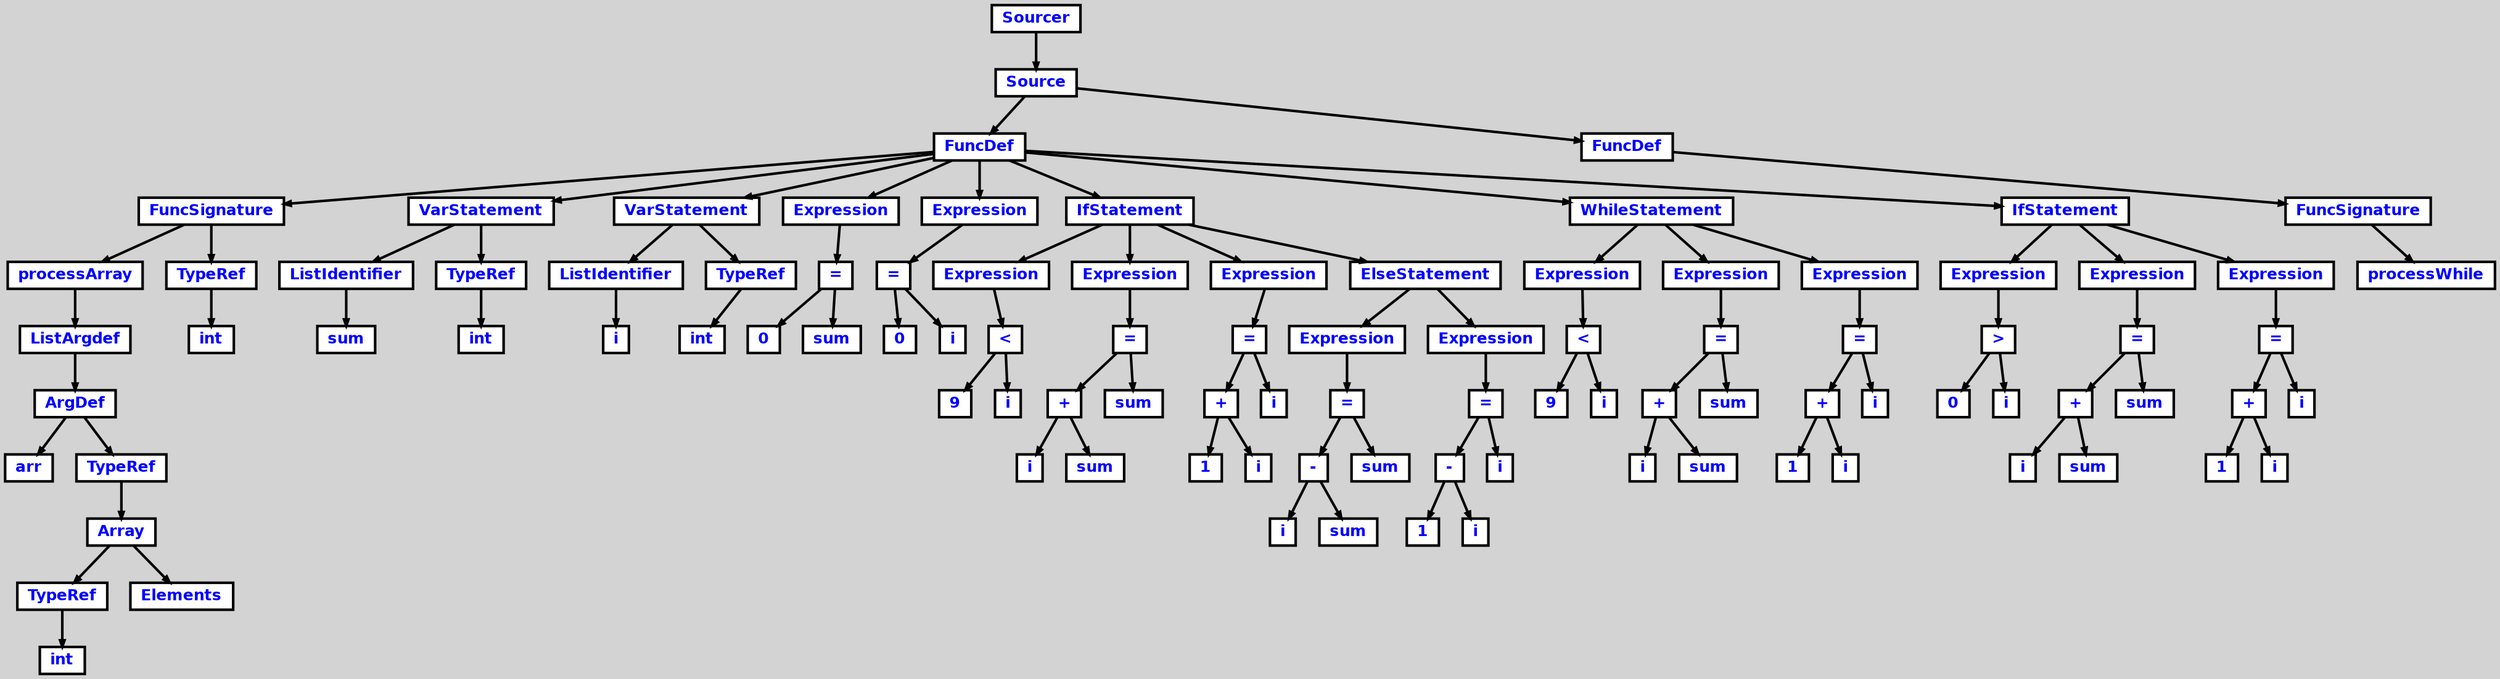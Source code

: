 digraph {

	ordering=out;
	ranksep=.4;
	bgcolor="lightgrey";  node [shape=box, fixedsize=false, fontsize=12, fontname="Helvetica-bold", fontcolor="blue"
	width=.25, height=.25, color="black", fillcolor="white", style="filled, solid, bold"];

	edge [arrowsize=.5, color="black", style="bold"]

	n0000024D4230D5E8[label="Sourcer"]
	n0000024D4230D4B0[label="Source"]
	n0000024D42309CA0[label="FuncDef"]
	n0000024D422FC620[label="FuncSignature"]
	n0000024D422FC758[label="processArray"]
	n0000024D422FC278[label="ListArgdef"]
	n0000024D422FC008[label="ArgDef"]
	n0000024D422FBB28[label="arr"]
	n0000024D422FBED0[label="TypeRef"]
	n0000024D422FBC60[label="Array"]
	n0000024D422FB8B8[label="TypeRef"]
	n0000024D422FB9F0[label="int"]
	n0000024D422FBD98[label="Elements"]
	n0000024D422FC4E8[label="TypeRef"]
	n0000024D422FC140[label="int"]
	n0000024D422FCD70[label="VarStatement"]
	n0000024D422FC9C8[label="ListIdentifier"]
	n0000024D422FC890[label="sum"]
	n0000024D422FCEA8[label="TypeRef"]
	n0000024D422FCC38[label="int"]
	n0000024D422FD388[label="VarStatement"]
	n0000024D422FCFE0[label="ListIdentifier"]
	n0000024D422FCB00[label="i"]
	n0000024D422FD4C0[label="TypeRef"]
	n0000024D422FD250[label="int"]
	n0000024D422FDE80[label="Expression"]
	n0000024D422FE360[label="="]
	n0000024D422FDFB8[label="0"]
	n0000024D422FD730[label="sum"]
	n0000024D422FEBE8[label="Expression"]
	n0000024D422FF0C8[label="="]
	n0000024D422FED20[label="0"]
	n0000024D422FE498[label="i"]
	n0000024D42304FD8[label="IfStatement"]
	n0000024D42305860[label="Expression"]
	n0000024D422FFA88[label="<"]
	n0000024D422FFCF8[label="9"]
	n0000024D422FF200[label="i"]
	n0000024D42300CD0[label="Expression"]
	n0000024D423012E8[label="="]
	n0000024D423011B0[label="+"]
	n0000024D42301420[label="i"]
	n0000024D42300F40[label="sum"]
	n0000024D423000A0[label="sum"]
	n0000024D423022C0[label="Expression"]
	n0000024D423028D8[label="="]
	n0000024D423027A0[label="+"]
	n0000024D42302A10[label="1"]
	n0000024D42302530[label="i"]
	n0000024D42301690[label="i"]
	n0000024D42304D68[label="ElseStatement"]
	n0000024D423038B0[label="Expression"]
	n0000024D42303EC8[label="="]
	n0000024D42303D90[label="-"]
	n0000024D42304000[label="i"]
	n0000024D42303B20[label="sum"]
	n0000024D42302C80[label="sum"]
	n0000024D42304EA0[label="Expression"]
	n0000024D423054B8[label="="]
	n0000024D42305380[label="-"]
	n0000024D423055F0[label="1"]
	n0000024D42305110[label="i"]
	n0000024D42304270[label="i"]
	n0000024D42308A58[label="WhileStatement"]
	n0000024D42308CC8[label="Expression"]
	n0000024D42306358[label="<"]
	n0000024D423065C8[label="9"]
	n0000024D42305AD0[label="i"]
	n0000024D423075A0[label="Expression"]
	n0000024D42307BB8[label="="]
	n0000024D42307A80[label="+"]
	n0000024D42307CF0[label="i"]
	n0000024D42307810[label="sum"]
	n0000024D42306970[label="sum"]
	n0000024D42308B90[label="Expression"]
	n0000024D423091A8[label="="]
	n0000024D42309070[label="+"]
	n0000024D423092E0[label="1"]
	n0000024D42308E00[label="i"]
	n0000024D42307F60[label="i"]
	n0000024D4230C610[label="IfStatement"]
	n0000024D4230C880[label="Expression"]
	n0000024D42309F10[label=">"]
	n0000024D4230A180[label="0"]
	n0000024D42309688[label="i"]
	n0000024D4230B158[label="Expression"]
	n0000024D4230B770[label="="]
	n0000024D4230B638[label="+"]
	n0000024D4230B8A8[label="i"]
	n0000024D4230B3C8[label="sum"]
	n0000024D4230A528[label="sum"]
	n0000024D4230C748[label="Expression"]
	n0000024D4230CD60[label="="]
	n0000024D4230CC28[label="+"]
	n0000024D4230CE98[label="1"]
	n0000024D4230C9B8[label="i"]
	n0000024D4230BB18[label="i"]
	n0000024D4230D378[label="FuncDef"]
	n0000024D4230D108[label="FuncSignature"]
	n0000024D4230D240[label="processWhile"]

		n0000024D4230D5E8 -> n0000024D4230D4B0		// Sourcer -> Source
		n0000024D4230D4B0 -> n0000024D42309CA0		// Source -> FuncDef
		n0000024D42309CA0 -> n0000024D422FC620		// FuncDef -> FuncSignature
		n0000024D422FC620 -> n0000024D422FC758		// FuncSignature -> processArray
		n0000024D422FC758 -> n0000024D422FC278		// processArray -> ListArgdef
		n0000024D422FC278 -> n0000024D422FC008		// ListArgdef -> ArgDef
		n0000024D422FC008 -> n0000024D422FBB28		// ArgDef -> arr
		n0000024D422FC008 -> n0000024D422FBED0		// ArgDef -> TypeRef
		n0000024D422FBED0 -> n0000024D422FBC60		// TypeRef -> Array
		n0000024D422FBC60 -> n0000024D422FB8B8		// Array -> TypeRef
		n0000024D422FB8B8 -> n0000024D422FB9F0		// TypeRef -> int
		n0000024D422FBC60 -> n0000024D422FBD98		// Array -> Elements
		n0000024D422FC620 -> n0000024D422FC4E8		// FuncSignature -> TypeRef
		n0000024D422FC4E8 -> n0000024D422FC140		// TypeRef -> int
		n0000024D42309CA0 -> n0000024D422FCD70		// FuncDef -> VarStatement
		n0000024D422FCD70 -> n0000024D422FC9C8		// VarStatement -> ListIdentifier
		n0000024D422FC9C8 -> n0000024D422FC890		// ListIdentifier -> sum
		n0000024D422FCD70 -> n0000024D422FCEA8		// VarStatement -> TypeRef
		n0000024D422FCEA8 -> n0000024D422FCC38		// TypeRef -> int
		n0000024D42309CA0 -> n0000024D422FD388		// FuncDef -> VarStatement
		n0000024D422FD388 -> n0000024D422FCFE0		// VarStatement -> ListIdentifier
		n0000024D422FCFE0 -> n0000024D422FCB00		// ListIdentifier -> i
		n0000024D422FD388 -> n0000024D422FD4C0		// VarStatement -> TypeRef
		n0000024D422FD4C0 -> n0000024D422FD250		// TypeRef -> int
		n0000024D42309CA0 -> n0000024D422FDE80		// FuncDef -> Expression
		n0000024D422FDE80 -> n0000024D422FE360		// Expression -> =
		n0000024D422FE360 -> n0000024D422FDFB8		// = -> 0
		n0000024D422FE360 -> n0000024D422FD730		// = -> sum
		n0000024D42309CA0 -> n0000024D422FEBE8		// FuncDef -> Expression
		n0000024D422FEBE8 -> n0000024D422FF0C8		// Expression -> =
		n0000024D422FF0C8 -> n0000024D422FED20		// = -> 0
		n0000024D422FF0C8 -> n0000024D422FE498		// = -> i
		n0000024D42309CA0 -> n0000024D42304FD8		// FuncDef -> IfStatement
		n0000024D42304FD8 -> n0000024D42305860		// IfStatement -> Expression
		n0000024D42305860 -> n0000024D422FFA88		// Expression -> <
		n0000024D422FFA88 -> n0000024D422FFCF8		// < -> 9
		n0000024D422FFA88 -> n0000024D422FF200		// < -> i
		n0000024D42304FD8 -> n0000024D42300CD0		// IfStatement -> Expression
		n0000024D42300CD0 -> n0000024D423012E8		// Expression -> =
		n0000024D423012E8 -> n0000024D423011B0		// = -> +
		n0000024D423011B0 -> n0000024D42301420		// + -> i
		n0000024D423011B0 -> n0000024D42300F40		// + -> sum
		n0000024D423012E8 -> n0000024D423000A0		// = -> sum
		n0000024D42304FD8 -> n0000024D423022C0		// IfStatement -> Expression
		n0000024D423022C0 -> n0000024D423028D8		// Expression -> =
		n0000024D423028D8 -> n0000024D423027A0		// = -> +
		n0000024D423027A0 -> n0000024D42302A10		// + -> 1
		n0000024D423027A0 -> n0000024D42302530		// + -> i
		n0000024D423028D8 -> n0000024D42301690		// = -> i
		n0000024D42304FD8 -> n0000024D42304D68		// IfStatement -> ElseStatement
		n0000024D42304D68 -> n0000024D423038B0		// ElseStatement -> Expression
		n0000024D423038B0 -> n0000024D42303EC8		// Expression -> =
		n0000024D42303EC8 -> n0000024D42303D90		// = -> -
		n0000024D42303D90 -> n0000024D42304000		// - -> i
		n0000024D42303D90 -> n0000024D42303B20		// - -> sum
		n0000024D42303EC8 -> n0000024D42302C80		// = -> sum
		n0000024D42304D68 -> n0000024D42304EA0		// ElseStatement -> Expression
		n0000024D42304EA0 -> n0000024D423054B8		// Expression -> =
		n0000024D423054B8 -> n0000024D42305380		// = -> -
		n0000024D42305380 -> n0000024D423055F0		// - -> 1
		n0000024D42305380 -> n0000024D42305110		// - -> i
		n0000024D423054B8 -> n0000024D42304270		// = -> i
		n0000024D42309CA0 -> n0000024D42308A58		// FuncDef -> WhileStatement
		n0000024D42308A58 -> n0000024D42308CC8		// WhileStatement -> Expression
		n0000024D42308CC8 -> n0000024D42306358		// Expression -> <
		n0000024D42306358 -> n0000024D423065C8		// < -> 9
		n0000024D42306358 -> n0000024D42305AD0		// < -> i
		n0000024D42308A58 -> n0000024D423075A0		// WhileStatement -> Expression
		n0000024D423075A0 -> n0000024D42307BB8		// Expression -> =
		n0000024D42307BB8 -> n0000024D42307A80		// = -> +
		n0000024D42307A80 -> n0000024D42307CF0		// + -> i
		n0000024D42307A80 -> n0000024D42307810		// + -> sum
		n0000024D42307BB8 -> n0000024D42306970		// = -> sum
		n0000024D42308A58 -> n0000024D42308B90		// WhileStatement -> Expression
		n0000024D42308B90 -> n0000024D423091A8		// Expression -> =
		n0000024D423091A8 -> n0000024D42309070		// = -> +
		n0000024D42309070 -> n0000024D423092E0		// + -> 1
		n0000024D42309070 -> n0000024D42308E00		// + -> i
		n0000024D423091A8 -> n0000024D42307F60		// = -> i
		n0000024D42309CA0 -> n0000024D4230C610		// FuncDef -> IfStatement
		n0000024D4230C610 -> n0000024D4230C880		// IfStatement -> Expression
		n0000024D4230C880 -> n0000024D42309F10		// Expression -> >
		n0000024D42309F10 -> n0000024D4230A180		// > -> 0
		n0000024D42309F10 -> n0000024D42309688		// > -> i
		n0000024D4230C610 -> n0000024D4230B158		// IfStatement -> Expression
		n0000024D4230B158 -> n0000024D4230B770		// Expression -> =
		n0000024D4230B770 -> n0000024D4230B638		// = -> +
		n0000024D4230B638 -> n0000024D4230B8A8		// + -> i
		n0000024D4230B638 -> n0000024D4230B3C8		// + -> sum
		n0000024D4230B770 -> n0000024D4230A528		// = -> sum
		n0000024D4230C610 -> n0000024D4230C748		// IfStatement -> Expression
		n0000024D4230C748 -> n0000024D4230CD60		// Expression -> =
		n0000024D4230CD60 -> n0000024D4230CC28		// = -> +
		n0000024D4230CC28 -> n0000024D4230CE98		// + -> 1
		n0000024D4230CC28 -> n0000024D4230C9B8		// + -> i
		n0000024D4230CD60 -> n0000024D4230BB18		// = -> i
		n0000024D4230D4B0 -> n0000024D4230D378		// Source -> FuncDef
		n0000024D4230D378 -> n0000024D4230D108		// FuncDef -> FuncSignature
		n0000024D4230D108 -> n0000024D4230D240		// FuncSignature -> processWhile

}
